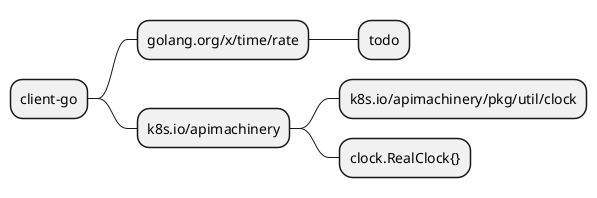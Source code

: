 @startmindmap

* client-go
** golang.org/x/time/rate
*** todo
** k8s.io/apimachinery
*** k8s.io/apimachinery/pkg/util/clock
*** clock.RealClock{}

@endmindmap